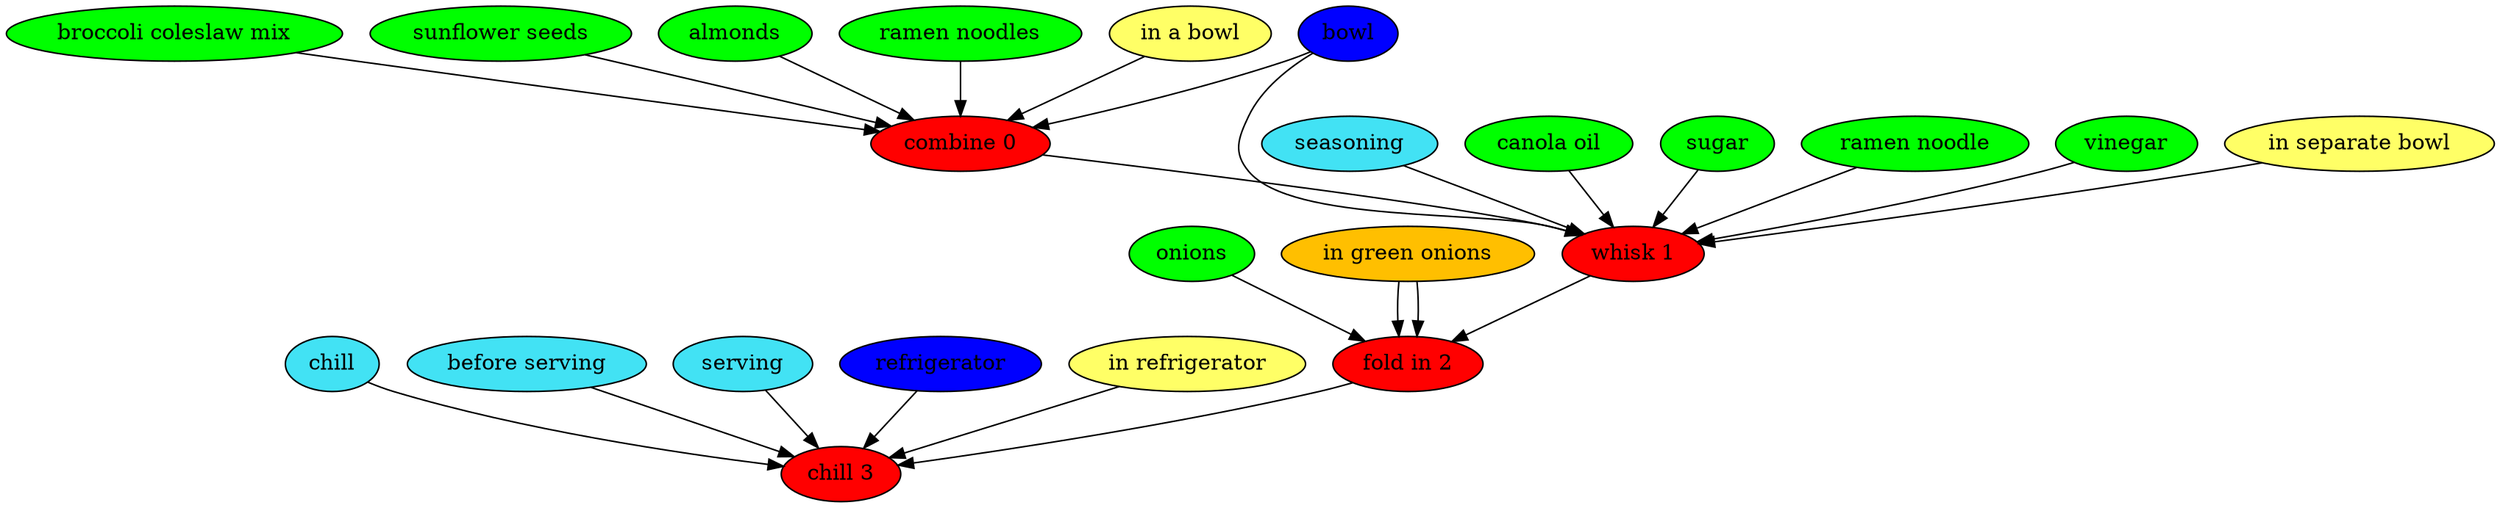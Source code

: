 digraph G {
"combine 0" [style=filled, fillcolor=red];
"broccoli coleslaw mix" [style=filled, fillcolor=green];
"broccoli coleslaw mix" -> "combine 0";
"sunflower seeds" [style=filled, fillcolor=green];
"sunflower seeds" -> "combine 0";
almonds [style=filled, fillcolor=green];
almonds -> "combine 0";
"ramen noodles" [style=filled, fillcolor=green];
"ramen noodles" -> "combine 0";
bowl [style=filled, fillcolor="#0000ff"];
bowl -> "combine 0";
"in a bowl" [style=filled, fillcolor="#ffff66"];
"in a bowl" -> "combine 0";
"whisk 1" [style=filled, fillcolor=red];
seasoning [style=filled, fillcolor="#42e2f4"];
seasoning -> "whisk 1";
"canola oil" [style=filled, fillcolor=green];
"canola oil" -> "whisk 1";
sugar [style=filled, fillcolor=green];
sugar -> "whisk 1";
"ramen noodle" [style=filled, fillcolor=green];
"ramen noodle" -> "whisk 1";
vinegar [style=filled, fillcolor=green];
vinegar -> "whisk 1";
bowl [style=filled, fillcolor="#0000ff"];
bowl -> "whisk 1";
"in separate bowl" [style=filled, fillcolor="#ffff66"];
"in separate bowl" -> "whisk 1";
"fold in 2" [style=filled, fillcolor=red];
onions [style=filled, fillcolor=green];
onions -> "fold in 2";
"in green onions" [style=filled, fillcolor="#01DFA5"];
"in green onions" -> "fold in 2";
"in green onions" [style=filled, fillcolor="#FFBF00"];
"in green onions" -> "fold in 2";
"chill 3" [style=filled, fillcolor=red];
chill [style=filled, fillcolor="#42e2f4"];
chill -> "chill 3";
"before serving" [style=filled, fillcolor="#42e2f4"];
"before serving" -> "chill 3";
serving [style=filled, fillcolor="#42e2f4"];
serving -> "chill 3";
refrigerator [style=filled, fillcolor="#0000ff"];
refrigerator -> "chill 3";
"in refrigerator" [style=filled, fillcolor="#ffff66"];
"in refrigerator" -> "chill 3";
"combine 0" -> "whisk 1";
"whisk 1" -> "fold in 2";
"fold in 2" -> "chill 3";
}
